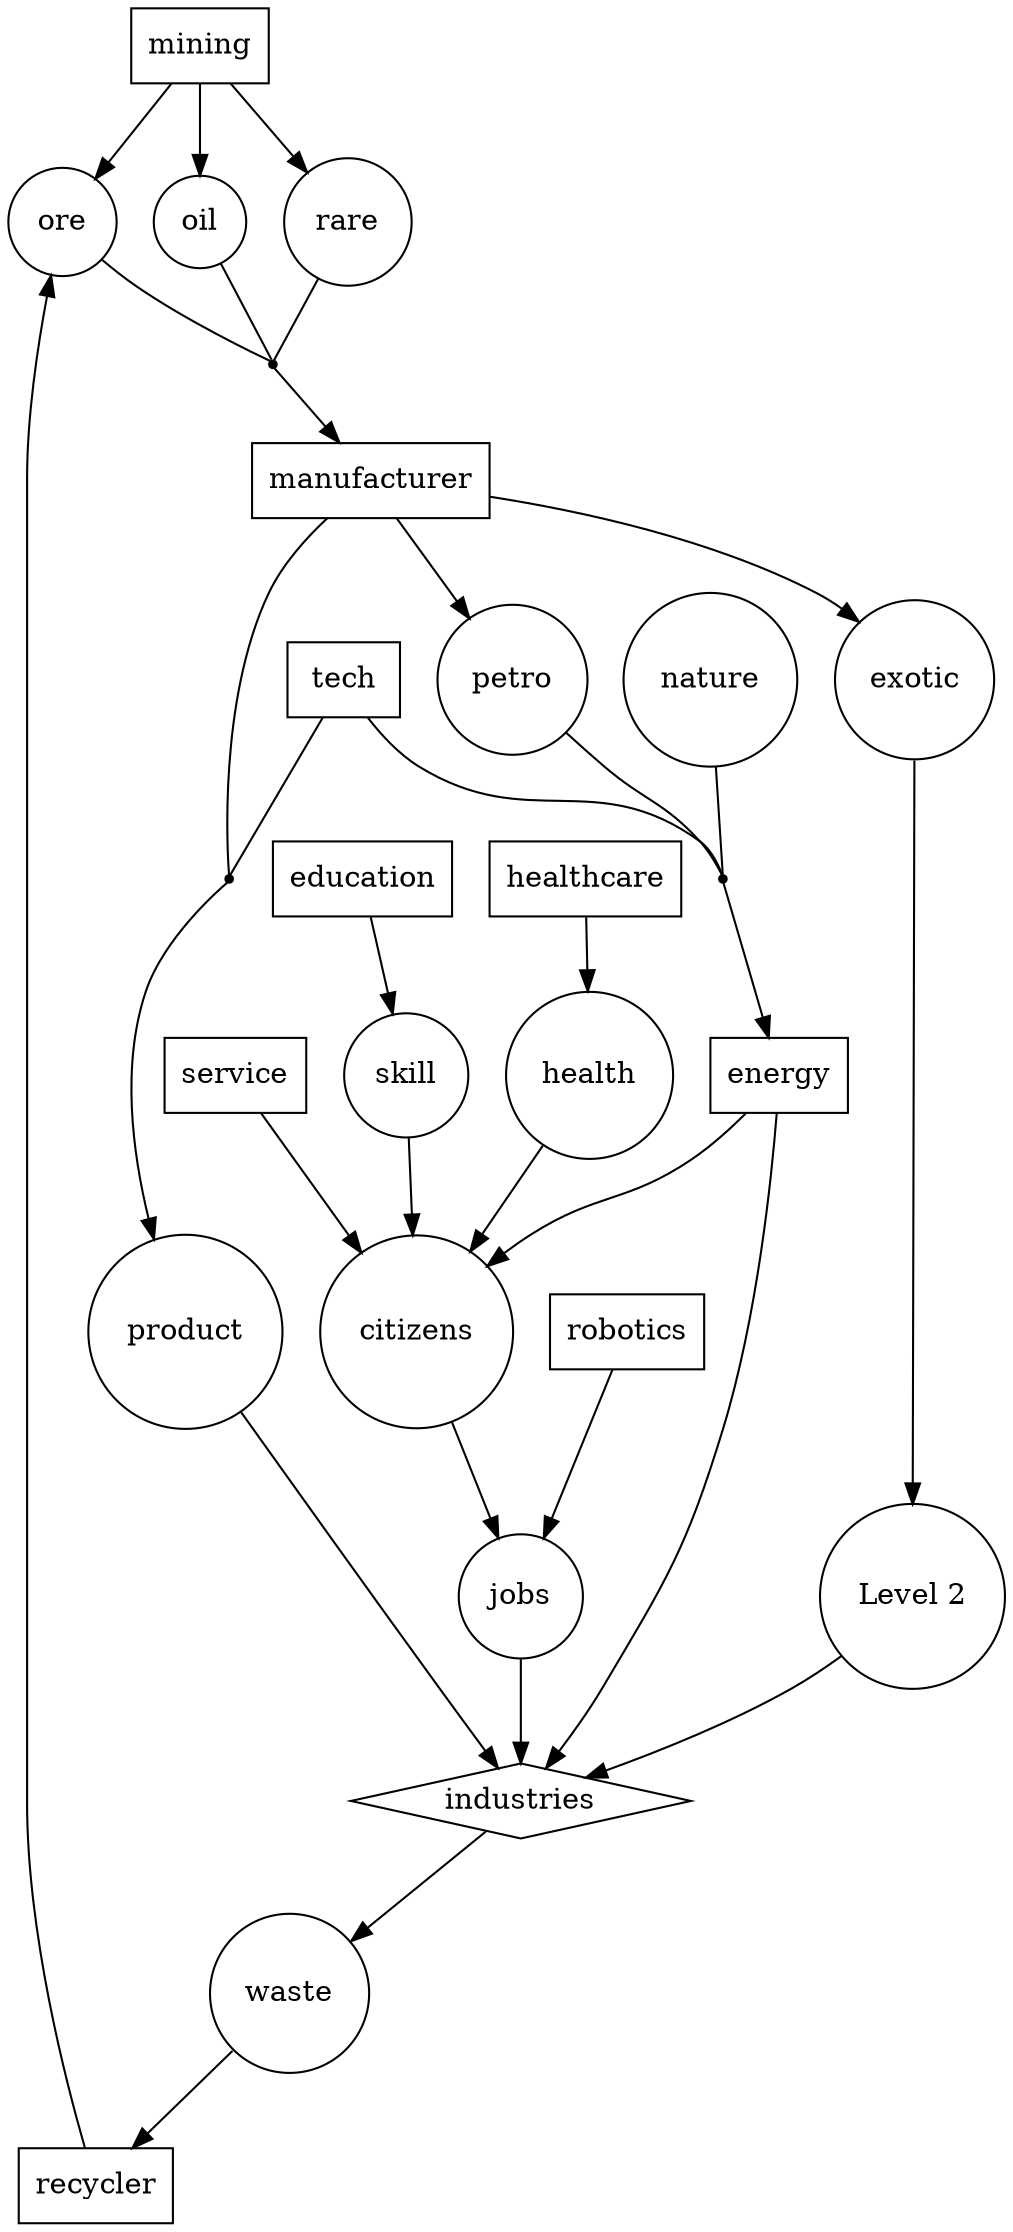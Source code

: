 digraph G {
    node [shape=box]
    mining, manufacturer, education, healthcare, energy, service, robotics, tech, recycler
    node [shape=diamond]
    industries
    node [shape=point]
    energy_, product_, ore_
    node [shape=circle]

    mining -> {ore, rare, oil} 
    product_ -> product
    {tech, manufacturer} -> product_ [dir=none]
    {ore, rare, oil} -> ore_ [dir=none]
    {petro, nature, tech} -> energy_ [dir=none]
    ore_ -> manufacturer -> {petro, exotic}
    energy_ -> energy
    education -> skill
    healthcare -> health
    {energy, service, skill, health} -> citizens
    {robotics, citizens} -> jobs
    exotic -> "Level 2"
    {product, "Level 2", energy, jobs} -> industries 
    industries -> waste -> recycler -> ore
}